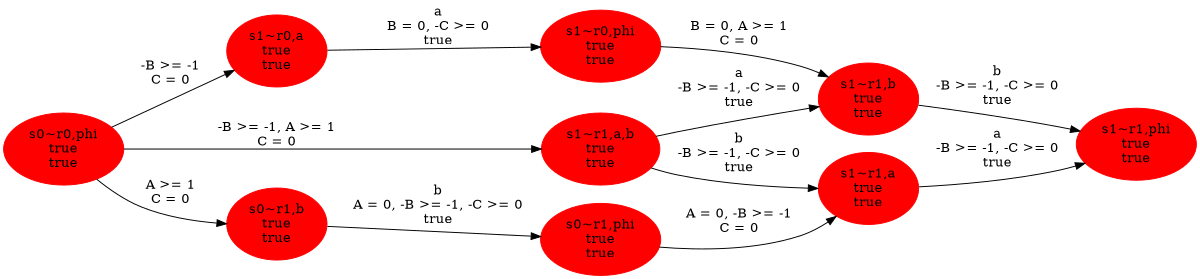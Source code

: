 digraph eightth {
 rankdir=LR;
 size="8,5"
0 [label="s0~r0,phi\ntrue\ntrue",color=red, style=filled];
1 [label="s1~r1,a,b\ntrue\ntrue",color=red, style=filled];
2 [label="s1~r0,a\ntrue\ntrue",color=red, style=filled];
3 [label="s1~r0,phi\ntrue\ntrue",color=red, style=filled];
4 [label="s0~r1,b\ntrue\ntrue",color=red, style=filled];
5 [label="s0~r1,phi\ntrue\ntrue",color=red, style=filled];
6 [label="s1~r1,phi\ntrue\ntrue",color=red, style=filled];

16 [label="s1~r1,b\ntrue\ntrue",color=red, style=filled];

18 [label="s1~r1,a\ntrue\ntrue",color=red, style=filled];

0 -> 1 [label="\n-B >= -1, A >= 1\nC = 0"];
1 -> 16 [label="a\n-B >= -1, -C >= 0\ntrue"];
1 -> 18 [label="b\n-B >= -1, -C >= 0\ntrue"];
0 -> 2 [label="\n-B >= -1\nC = 0"];
2 -> 3 [label="a\nB = 0, -C >= 0\ntrue"];
0 -> 4 [label="\nA >= 1\nC = 0"];
4 -> 5 [label="b\nA = 0, -B >= -1, -C >= 0\ntrue"];
3 -> 16 [label="\nB = 0, A >= 1\nC = 0"];
16 -> 6 [label="b\n-B >= -1, -C >= 0\ntrue"];
5 -> 18 [label="\nA = 0, -B >= -1\nC = 0"];
18 -> 6 [label="a\n-B >= -1, -C >= 0\ntrue"];
}
